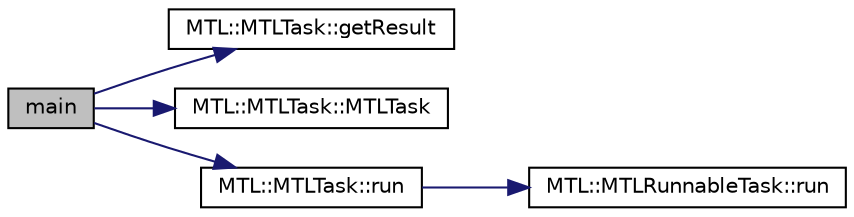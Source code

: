 digraph "main"
{
 // LATEX_PDF_SIZE
  edge [fontname="Helvetica",fontsize="10",labelfontname="Helvetica",labelfontsize="10"];
  node [fontname="Helvetica",fontsize="10",shape=record];
  rankdir="LR";
  Node1 [label="main",height=0.2,width=0.4,color="black", fillcolor="grey75", style="filled", fontcolor="black",tooltip=" "];
  Node1 -> Node2 [color="midnightblue",fontsize="10",style="solid",fontname="Helvetica"];
  Node2 [label="MTL::MTLTask::getResult",height=0.2,width=0.4,color="black", fillcolor="white", style="filled",URL="$d7/d56/classMTL_1_1MTLTask.html#a48580a37b7656b3dfbe72a014a0c8a93",tooltip="Get the result of the task. When the execution is finished and the result is available."];
  Node1 -> Node3 [color="midnightblue",fontsize="10",style="solid",fontname="Helvetica"];
  Node3 [label="MTL::MTLTask::MTLTask",height=0.2,width=0.4,color="black", fillcolor="white", style="filled",URL="$d7/d56/classMTL_1_1MTLTask.html#a118449766aa8489f5d7d29a43af28a40",tooltip="Construct a new MTLTask object."];
  Node1 -> Node4 [color="midnightblue",fontsize="10",style="solid",fontname="Helvetica"];
  Node4 [label="MTL::MTLTask::run",height=0.2,width=0.4,color="black", fillcolor="white", style="filled",URL="$d7/d56/classMTL_1_1MTLTask.html#ad0ef08abe13512386918b5897d896215",tooltip="Execute the task."];
  Node4 -> Node5 [color="midnightblue",fontsize="10",style="solid",fontname="Helvetica"];
  Node5 [label="MTL::MTLRunnableTask::run",height=0.2,width=0.4,color="black", fillcolor="white", style="filled",URL="$d1/db2/classMTL_1_1MTLRunnableTask.html#a0ef247f982d3fea2276a98971e672273",tooltip="The function that represent the task."];
}

